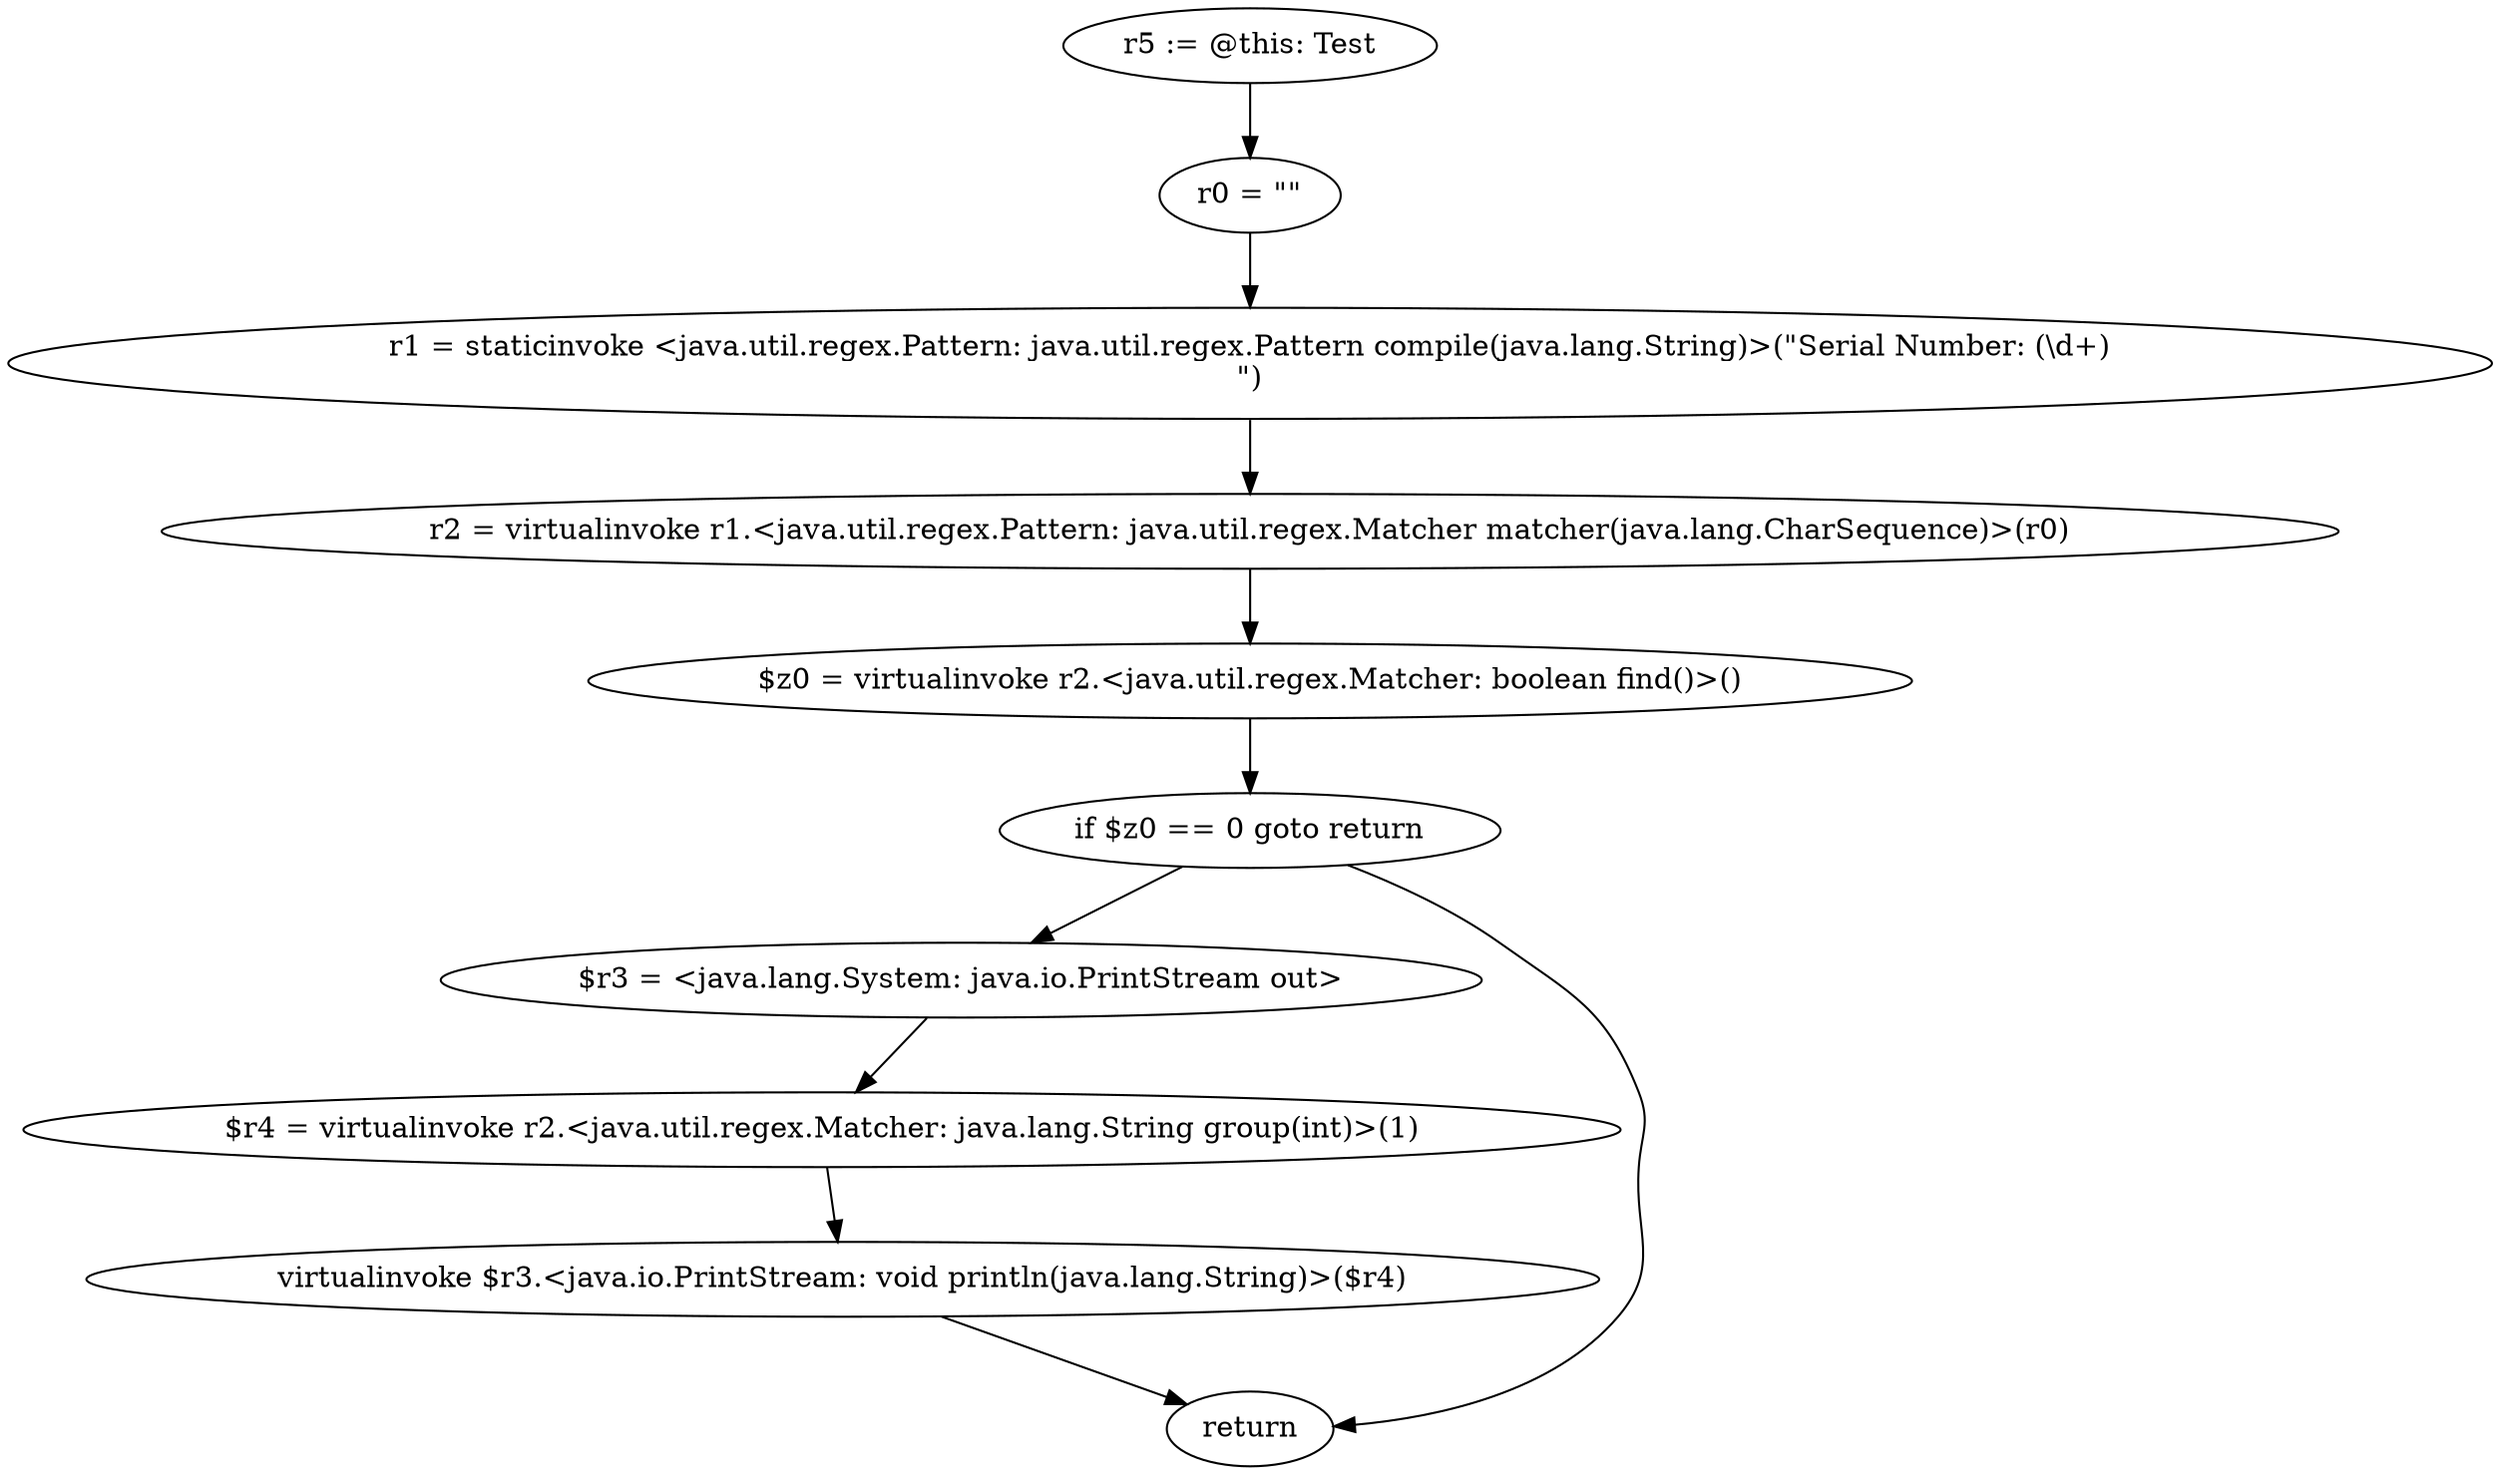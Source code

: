 digraph "unitGraph" {
    "r5 := @this: Test"
    "r0 = \"\""
    "r1 = staticinvoke <java.util.regex.Pattern: java.util.regex.Pattern compile(java.lang.String)>(\"Serial Number: (\\d+)\n\")"
    "r2 = virtualinvoke r1.<java.util.regex.Pattern: java.util.regex.Matcher matcher(java.lang.CharSequence)>(r0)"
    "$z0 = virtualinvoke r2.<java.util.regex.Matcher: boolean find()>()"
    "if $z0 == 0 goto return"
    "$r3 = <java.lang.System: java.io.PrintStream out>"
    "$r4 = virtualinvoke r2.<java.util.regex.Matcher: java.lang.String group(int)>(1)"
    "virtualinvoke $r3.<java.io.PrintStream: void println(java.lang.String)>($r4)"
    "return"
    "r5 := @this: Test"->"r0 = \"\"";
    "r0 = \"\""->"r1 = staticinvoke <java.util.regex.Pattern: java.util.regex.Pattern compile(java.lang.String)>(\"Serial Number: (\\d+)\n\")";
    "r1 = staticinvoke <java.util.regex.Pattern: java.util.regex.Pattern compile(java.lang.String)>(\"Serial Number: (\\d+)\n\")"->"r2 = virtualinvoke r1.<java.util.regex.Pattern: java.util.regex.Matcher matcher(java.lang.CharSequence)>(r0)";
    "r2 = virtualinvoke r1.<java.util.regex.Pattern: java.util.regex.Matcher matcher(java.lang.CharSequence)>(r0)"->"$z0 = virtualinvoke r2.<java.util.regex.Matcher: boolean find()>()";
    "$z0 = virtualinvoke r2.<java.util.regex.Matcher: boolean find()>()"->"if $z0 == 0 goto return";
    "if $z0 == 0 goto return"->"$r3 = <java.lang.System: java.io.PrintStream out>";
    "if $z0 == 0 goto return"->"return";
    "$r3 = <java.lang.System: java.io.PrintStream out>"->"$r4 = virtualinvoke r2.<java.util.regex.Matcher: java.lang.String group(int)>(1)";
    "$r4 = virtualinvoke r2.<java.util.regex.Matcher: java.lang.String group(int)>(1)"->"virtualinvoke $r3.<java.io.PrintStream: void println(java.lang.String)>($r4)";
    "virtualinvoke $r3.<java.io.PrintStream: void println(java.lang.String)>($r4)"->"return";
}

